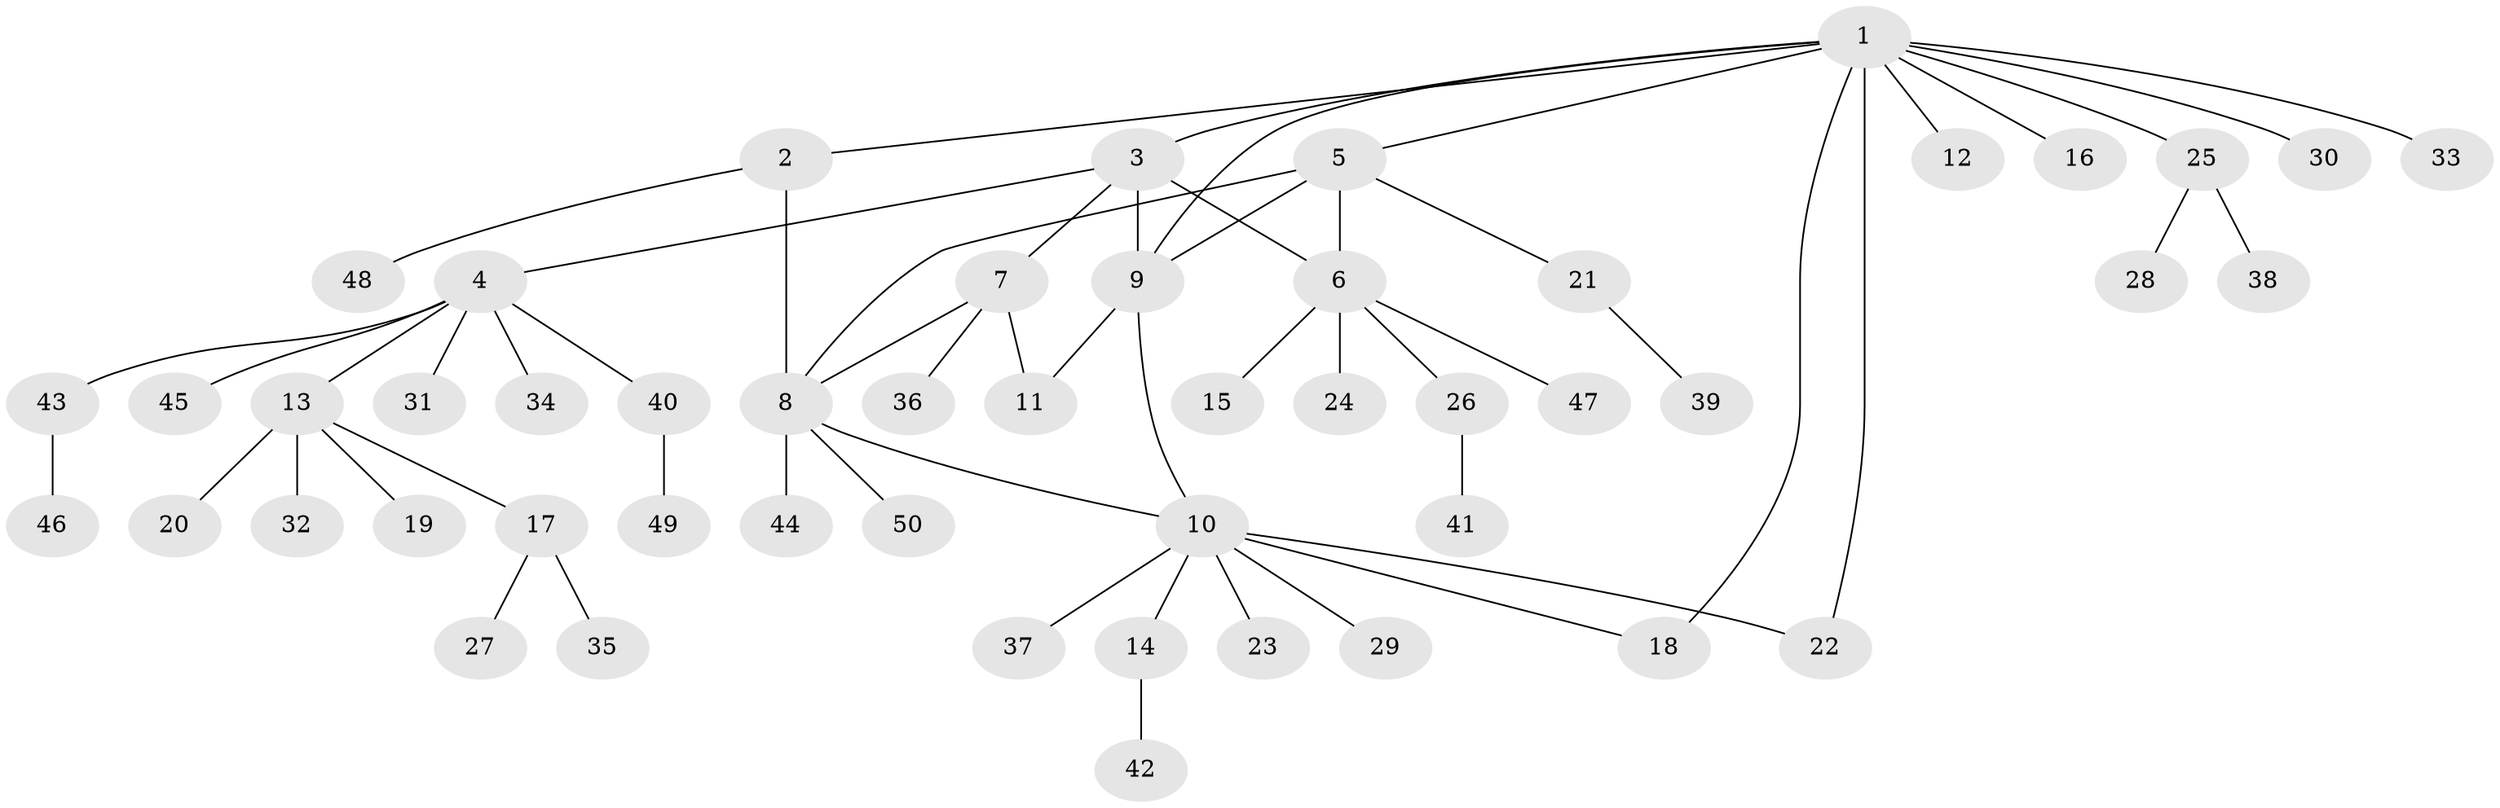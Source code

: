 // coarse degree distribution, {10: 0.02857142857142857, 2: 0.11428571428571428, 9: 0.02857142857142857, 6: 0.02857142857142857, 5: 0.08571428571428572, 4: 0.05714285714285714, 8: 0.02857142857142857, 1: 0.6285714285714286}
// Generated by graph-tools (version 1.1) at 2025/42/03/06/25 10:42:14]
// undirected, 50 vertices, 58 edges
graph export_dot {
graph [start="1"]
  node [color=gray90,style=filled];
  1;
  2;
  3;
  4;
  5;
  6;
  7;
  8;
  9;
  10;
  11;
  12;
  13;
  14;
  15;
  16;
  17;
  18;
  19;
  20;
  21;
  22;
  23;
  24;
  25;
  26;
  27;
  28;
  29;
  30;
  31;
  32;
  33;
  34;
  35;
  36;
  37;
  38;
  39;
  40;
  41;
  42;
  43;
  44;
  45;
  46;
  47;
  48;
  49;
  50;
  1 -- 2;
  1 -- 3;
  1 -- 5;
  1 -- 9;
  1 -- 12;
  1 -- 16;
  1 -- 18;
  1 -- 22;
  1 -- 25;
  1 -- 30;
  1 -- 33;
  2 -- 8;
  2 -- 48;
  3 -- 4;
  3 -- 6;
  3 -- 7;
  3 -- 9;
  4 -- 13;
  4 -- 31;
  4 -- 34;
  4 -- 40;
  4 -- 43;
  4 -- 45;
  5 -- 6;
  5 -- 8;
  5 -- 9;
  5 -- 21;
  6 -- 15;
  6 -- 24;
  6 -- 26;
  6 -- 47;
  7 -- 8;
  7 -- 11;
  7 -- 36;
  8 -- 10;
  8 -- 44;
  8 -- 50;
  9 -- 10;
  9 -- 11;
  10 -- 14;
  10 -- 18;
  10 -- 22;
  10 -- 23;
  10 -- 29;
  10 -- 37;
  13 -- 17;
  13 -- 19;
  13 -- 20;
  13 -- 32;
  14 -- 42;
  17 -- 27;
  17 -- 35;
  21 -- 39;
  25 -- 28;
  25 -- 38;
  26 -- 41;
  40 -- 49;
  43 -- 46;
}

